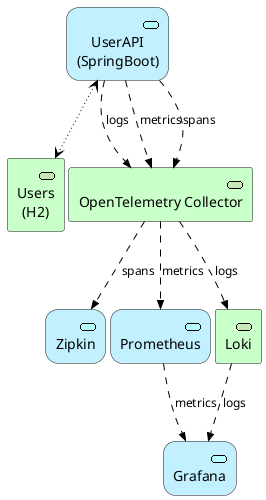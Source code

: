 @startuml Arch
skinparam nodesep 4
!include <archimate/Archimate>

archimate #Application "UserAPI\n(SpringBoot)" as UserAPI <<application-service>>
archimate #Application Zipkin <<application-service>>
archimate #Application Grafana <<application-service>>
archimate #Application Prometheus <<application-service>>

archimate #Technology "Users\n(H2)" as UsersDB <<technology-service>>
archimate #Technology "OpenTelemetry Collector" as OTC <<technology-service>>
archimate #Technology Loki <<technology-service>>

Rel_Access_rw(UserAPI, UsersDB)
Rel_Flow(UserAPI, OTC, logs)
Rel_Flow(OTC, Loki, logs)
Rel_Flow(Loki, Grafana, logs)
Rel_Flow(UserAPI, OTC, metrics)
Rel_Flow(OTC, Prometheus, metrics)
Rel_Flow(Prometheus, Grafana, metrics)
Rel_Flow(UserAPI, OTC, spans)
Rel_Flow(OTC, Zipkin, spans)

@enduml